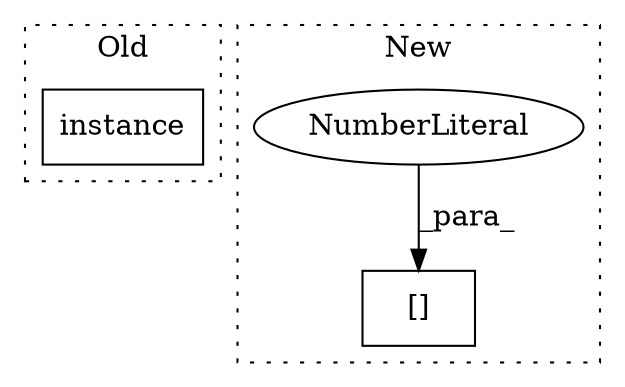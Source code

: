 digraph G {
subgraph cluster0 {
1 [label="instance" a="32" s="7260" l="10" shape="box"];
label = "Old";
style="dotted";
}
subgraph cluster1 {
2 [label="[]" a="2" s="5263,5279" l="15,1" shape="box"];
3 [label="NumberLiteral" a="34" s="5278" l="1" shape="ellipse"];
label = "New";
style="dotted";
}
3 -> 2 [label="_para_"];
}